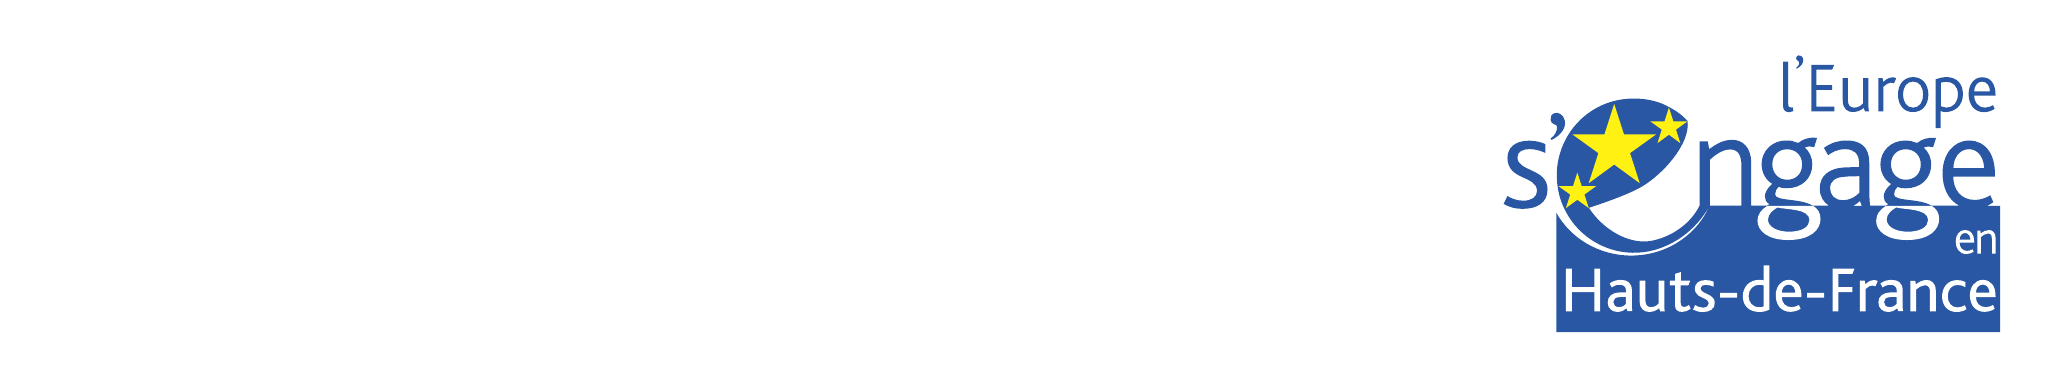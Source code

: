 \usetikzlibrary{svg.path}
\definecolor{eublue}{HTML}{2957a4}
\definecolor{euyellow}{HTML}{fff212}
\begin{tikzpicture}[x=1pt,y=1pt]
  \clip (-10,10) rectangle +(200,-120);
  \fill[eublue] svg{M 174.7 -54.37 C 175.56 -54 176.35 -53.54 176.95 -53.05 L 175.86 -50.57 C 174.47 -51.46 172.29 -52.25 170.27 -52.25 C 165.05 -52.25 162.47 -48.29 162.47 -43.79 H 177.54 V -42.93 C 177.54 -35.62 174.21 -30.8 168.16 -30.8 C 162.5 -30.8 158.6 -35.86 158.6 -42.67 C 158.6 -47.69 160.62 -52.32 164.69 -54.33 H 154.64 C 150.01 -51.56 141.08 -52.81 141.08 -50.3 C 141.08 -49.11 141.55 -48.35 142.27 -47.56 C 143.17 -47.92 144.16 -48.05 145.25 -48.05 C 150.74 -48.05 154.5 -44.52 154.5 -39.39 C 154.5 -36.91 153.51 -34.86 151.76 -33.28 C 152.75 -32.78 153.94 -32.88 155.2 -33.18 L 156.22 -29.91 C 153.28 -29.41 150.87 -30.47 149.64 -31.56 C 149.48 -31.72 149.35 -31.76 149.05 -31.59 C 147.89 -31 146.67 -30.8 144.92 -30.8 C 140.16 -30.8 136.16 -34.43 136.16 -39.36 C 136.16 -42.3 137.61 -45.08 140.03 -46.47 C 138.14 -48.05 137.35 -49.81 137.35 -50.93 C 137.35 -52.02 137.71 -53.11 139 -53.81 C 138.67 -53.97 138.37 -54.14 138.07 -54.33 H 132.46 C 132.26 -53.34 132.12 -51.26 132.12 -45.9 V -38.73 C 132.12 -32.72 128.55 -30.77 124.06 -30.77 C 121.08 -30.77 118.6 -31.43 115.76 -33.44 L 117.25 -36.09 C 118.51 -35.13 120.39 -33.91 123.43 -33.91 C 126.41 -33.91 128.49 -35.26 128.49 -39.26 V -40.35 L 123.7 -40.48 C 117.48 -40.68 114.24 -43.52 114.24 -48.15 C 114.24 -50.96 115.6 -53.11 117.55 -54.3 H 111.66 C 107.04 -51.52 98.11 -52.78 98.11 -50.27 C 98.11 -49.08 98.57 -48.32 99.3 -47.52 C 100.19 -47.89 101.18 -48.02 102.28 -48.02 C 107.76 -48.02 111.53 -44.48 111.53 -39.36 C 111.53 -36.88 110.54 -34.83 108.79 -33.24 C 109.78 -32.75 110.97 -32.85 112.23 -33.15 L 113.25 -29.87 C 110.31 -29.38 107.89 -30.43 106.7 -31.53 C 106.54 -31.69 106.41 -31.72 106.11 -31.56 C 104.95 -30.96 103.73 -30.77 101.98 -30.77 C 97.22 -30.77 93.22 -34.4 93.22 -39.33 C 93.22 -42.27 94.67 -45.05 97.09 -46.43 C 95.2 -48.02 94.41 -49.77 94.41 -50.9 C 94.41 -51.99 94.77 -53.08 96.06 -53.77 C 95.73 -53.94 95.43 -54.1 95.14 -54.3 H 89.45 V -38.83 C 89.45 -32.98 86.08 -30.53 82.67 -30.53 C 79.4 -30.53 77.05 -31.89 74.28 -33.91 L 73.78 -31.13 H 70.81 V -54.3 C 67.63 -60.71 61.15 -65.31 54.01 -66.9 C 45.45 -68.78 35.83 -62.9 30.78 -55.06 C 30.68 -54.9 30.81 -55.09 30.81 -55.09 S 43.3 -51.13 49.32 -47.79 C 57.25 -43.39 67.7 -31.89 66.44 -23.63 C 64.26 -21.54 62.94 -20.22 58.38 -17.97 C 53.39 -15.53 45.98 -14.8 39.44 -16.62 C 27.6 -19.92 19.73 -30.47 19.24 -42.1 V -44.42 C 19.27 -45.05 19.3 -45.67 19.37 -46.3 C 19.37 -46.37 19.4 -46.47 19.4 -46.53 C 19.4 -46.63 19.44 -46.76 19.44 -46.86 C 19.6 -48.19 19.83 -49.48 20.2 -50.8 C 20.23 -50.86 20.23 -50.93 20.26 -51 C 20.66 -52.42 21.16 -53.77 21.78 -55.09 C 21.78 -55.09 21.78 -55.13 21.82 -55.13 C 22.48 -56.55 23.24 -57.9 24.1 -59.16 C 24.13 -59.23 24.16 -59.26 24.2 -59.33 L 24.23 -59.36 C 24.79 -60.15 25.39 -60.95 26.02 -61.67 C 32.86 -69.57 43.9 -73.31 54.61 -70.3 C 60.92 -68.52 69.02 -63.99 74.41 -54.37 C 69.85 -64.91 58.87 -72.35 46.11 -72.35 C 34.38 -72.35 24.16 -66.07 19.04 -56.88 V -99.98 H 179.43 V -54.37 H 174.57 Z M 168.19 -33.91 C 171.76 -33.91 173.61 -37.44 173.61 -40.72 H 162.54 C 162.54 -36.98 164.72 -33.91 168.19 -33.91 Z M 139.96 -39.36 C 139.96 -36.09 142.14 -33.94 145.31 -33.94 C 148.45 -33.94 150.74 -36.12 150.74 -39.39 C 150.74 -42.96 148.39 -44.95 145.31 -44.95 C 142.14 -44.95 139.96 -42.6 139.96 -39.33 Z M 97.09 -39.36 C 97.09 -36.09 99.27 -33.94 102.44 -33.94 C 105.58 -33.94 107.86 -36.12 107.86 -39.39 C 107.86 -42.96 105.51 -44.95 102.44 -44.95 C 99.27 -44.95 97.09 -42.6 97.09 -39.33 Z M 123.89 -43.79 L 128.55 -43.66 V -49.64 C 127.46 -50.8 125.61 -52.32 122.54 -52.32 S 117.98 -50.37 117.98 -47.99 C 117.98 -45.41 119.66 -43.95 123.89 -43.82 Z M 128.75 -52.65 L 129.45 -54.37 H 126.31 C 127.3 -53.87 128.09 -53.28 128.75 -52.65 Z M 74.57 -54.37 V -37.67 C 76.43 -36.02 79 -34 81.88 -34 C 85.45 -34 85.95 -37.28 85.95 -40.22 V -54.33 H 74.57 Z M 22.08 -23.53 C 22.71 -26.14 20.73 -28.85 17.35 -30.57 C 17.06 -30.57 16.86 -30.34 16.96 -30.04 C 18.54 -29.15 19.54 -27 19.24 -25.71 C 19.07 -25.01 19.01 -25.18 18.28 -24.95 C 17.62 -24.75 17.09 -24.02 16.96 -23.39 C 16.73 -22.34 17.35 -21.11 18.54 -20.85 C 19.73 -20.55 21.52 -21.21 22.08 -23.53 Z M 6.97 -55.46 C 3.6 -55.46 1.55 -54.57 0 -53.67 L 1.39 -50.83 C 2.48 -51.52 4.53 -52.52 7.11 -52.52 C 9.98 -52.52 12.07 -51.23 12.07 -49.05 C 12.07 -43.26 1.39 -45.31 1.39 -37.05 C 1.39 -33.67 3.83 -30.83 9.19 -30.83 C 11.67 -30.83 13.55 -31.39 15.11 -32.09 V -35.26 C 13.45 -34.57 11.77 -33.87 9.35 -33.87 C 6.97 -33.87 4.99 -34.73 4.99 -36.85 C 4.99 -42.1 15.87 -40.78 15.87 -48.48 C 15.87 -53.41 11.8 -55.46 6.97 -55.46 Z M 108.23 -1.35 C 108.52 -2.63 107.56 -3.96 105.91 -4.82 C 105.75 -4.82 105.68 -4.68 105.71 -4.55 C 106.51 -4.12 107 -3.06 106.84 -2.4 C 106.77 -2.07 106.74 -2.14 106.37 -2.04 C 106.04 -1.94 105.78 -1.58 105.71 -1.28 C 105.58 -.75 105.91 -.16 106.51 -.02 S 107.96 -.22 108.26 -1.35 Z M 103.1 -20.52 C 101.61 -20.52 100.99 -19.56 100.99 -18.3 V -2.24 H 102.84 V -17.48 C 102.84 -18.63 103.1 -18.87 103.83 -18.87 C 103.96 -18.87 104.16 -18.87 104.46 -18.8 L 104.69 -20.15 C 104.13 -20.42 103.7 -20.55 103.1 -20.55 Z M 111.2 -20.25 V -3.46 H 119.43 L 118.7 -5.18 H 113.05 V -10.8 H 118.67 V -12.52 H 113.05 V -18.5 H 119.5 V -20.25 Z M 130.6 -20.25 L 130.11 -19 C 129.22 -19.76 127.83 -20.48 126.21 -20.48 S 122.54 -19.66 122.54 -16.25 V -8.19 H 124.39 V -16.09 C 124.39 -18.1 125.22 -18.9 126.74 -18.9 S 129.45 -17.94 129.94 -17.28 V -8.19 H 131.79 V -15.2 C 131.79 -19 131.86 -19.72 132.06 -20.25 H 130.57 Z M 141.05 -10.07 C 140.79 -9.97 140.42 -9.87 139.89 -9.87 C 139.17 -9.87 138.01 -10.47 137.25 -11.33 V -20.25 H 135.4 V -8.22 H 136.92 L 137.18 -9.61 C 138.84 -8.12 139.76 -7.92 140.62 -7.92 C 141.15 -7.92 141.61 -8.12 141.84 -8.29 L 141.05 -10.11 Z M 151.73 -19 C 150.8 -19.96 149.45 -20.48 147.93 -20.48 S 145.12 -19.99 144.19 -19 C 143.1 -17.87 142.5 -16.15 142.5 -14.17 S 143.1 -10.54 144.19 -9.41 C 145.15 -8.42 146.47 -7.86 147.96 -7.86 C 149.51 -7.86 150.8 -8.42 151.79 -9.41 C 152.85 -10.54 153.48 -12.19 153.48 -14.17 S 152.88 -17.84 151.76 -18.96 Z M 147.93 -9.48 C 145.64 -9.48 144.36 -11.3 144.36 -14.17 C 144.36 -17.01 145.71 -18.9 147.96 -18.9 S 151.56 -17.01 151.56 -14.17 S 150.27 -9.48 147.96 -9.48 Z M 159.96 -20.52 C 159.07 -20.52 158.47 -20.35 157.94 -20.12 V -26.27 H 156.09 V -8.68 C 156.92 -8.42 158.31 -7.86 160.02 -7.86 C 163.66 -7.86 165.97 -10.2 165.97 -14.04 C 165.97 -18.24 162.93 -20.45 159.92 -20.45 Z M 160.02 -9.58 C 159.16 -9.58 158.5 -9.71 157.97 -9.87 V -18.4 C 158.64 -18.7 159.13 -18.9 159.92 -18.9 C 162.44 -18.9 164.16 -17.08 164.16 -14.11 C 164.16 -10.93 162.24 -9.58 160.06 -9.58 Z M 170.01 -14.53 C 170.01 -16.82 171.33 -18.87 174.01 -18.87 C 175.03 -18.87 176.16 -18.47 176.85 -18.01 L 177.41 -19.29 C 176.55 -20.02 175.03 -20.52 173.61 -20.52 C 169.84 -20.52 168.02 -17.44 168.02 -14.01 C 168.02 -10.5 170.01 -7.92 172.92 -7.92 C 176.02 -7.92 177.74 -10.4 177.74 -14.14 V -14.57 H 170.04 Z M 172.95 -9.48 C 171.16 -9.48 170.04 -11.06 170.04 -12.98 H 175.73 C 175.73 -11.3 174.77 -9.48 172.95 -9.48 Z};
  \fill[white] svg{M 91.73 -59.72 C 91.73 -63.59 95.7 -66.73 102.8 -66.73 C 111 -66.73 114.51 -62.99 114.51 -59.13 C 114.51 -56.81 113.42 -55.36 111.8 -54.37 H 95.3 C 93.15 -55.69 91.73 -57.44 91.73 -59.72 Z M 98.9 -54.96 C 101.98 -55.82 110.51 -55.26 110.51 -59.49 C 110.51 -62.04 107.73 -63.72 103.1 -63.72 C 98.54 -63.72 95.53 -61.77 95.53 -59.36 C 95.53 -57.11 97.61 -55.79 98.9 -55 Z M 134.6 -59.72 C 134.6 -63.59 138.57 -66.73 145.68 -66.73 C 153.88 -66.73 157.38 -62.99 157.38 -59.13 C 157.38 -56.81 156.29 -55.36 154.67 -54.37 H 138.17 C 136.03 -55.69 134.64 -57.44 134.64 -59.72 Z M 141.78 -54.96 C 144.85 -55.82 153.38 -55.26 153.38 -59.49 C 153.38 -62.04 150.6 -63.72 145.98 -63.72 C 141.41 -63.72 138.41 -61.77 138.41 -59.36 C 138.41 -57.11 140.49 -55.79 141.78 -55 Z};
  \fill[euyellow] svg{M 55.6 -31.72 L 59.73 -28.68 L 63.86 -31.72 L 62.28 -26.83 L 66.48 -23.82 H 61.32 L 59.73 -18.87 L 58.15 -23.82 H 52.96 L 57.15 -26.83 Z M 22.51 -55.19 L 26.64 -52.19 L 30.78 -55.19 L 29.19 -50.3 L 33.39 -47.29 H 28.23 L 26.64 -42.37 L 25.06 -47.29 H 19.87 L 24.06 -50.3 Z};
  \fill[euyellow] svg{M 30.74 -46.2 L 39.96 -39.46 L 49.19 -46.2 L 45.68 -35.33 L 55.07 -28.58 H 43.5 L 39.96 -17.54 L 36.43 -28.58 H 24.89 L 34.25 -35.33 Z};
  \fill[white] svg{M 164.75 -67.69 C 164.75 -69.28 165.68 -70.66 167.49 -70.66 C 168.19 -70.66 168.98 -70.4 169.45 -70.07 L 169.84 -70.96 C 169.25 -71.46 168.19 -71.79 167.23 -71.79 C 164.65 -71.79 163.36 -69.67 163.36 -67.29 C 163.36 -64.88 164.72 -63.09 166.73 -63.09 C 168.88 -63.09 170.04 -64.78 170.04 -67.36 V -67.66 H 164.72 Z M 166.77 -64.18 C 165.54 -64.18 164.78 -65.28 164.78 -66.6 H 168.68 C 168.68 -65.44 168.02 -64.18 166.77 -64.18 Z M 176.49 -71.62 V -66.53 C 176.49 -65.51 176.32 -64.35 175.06 -64.35 C 174.04 -64.35 173.15 -65.08 172.49 -65.64 V -71.62 H 171.2 V -63.33 H 172.25 L 172.42 -64.32 C 173.41 -63.59 174.24 -63.13 175.4 -63.13 C 176.59 -63.13 177.78 -63.99 177.78 -66.07 V -71.66 H 176.49 Z};
  \fill[white] svg{M 32.76 -92.48 V -85.57 H 24.63 V -92.48 H 22.54 V -77.08 H 24.63 V -83.75 H 32.76 V -77.08 H 34.84 V -92.48 Z M 44.82 -92.48 L 44.39 -91.42 C 44.03 -91.75 43.6 -92.05 43.04 -92.32 C 42.51 -92.58 41.85 -92.71 41.06 -92.71 C 40.59 -92.71 40.13 -92.65 39.73 -92.48 C 39.3 -92.32 38.94 -92.08 38.64 -91.79 S 38.08 -91.13 37.88 -90.7 S 37.62 -89.8 37.62 -89.27 C 37.62 -88.15 38.01 -87.29 38.77 -86.66 S 40.66 -85.7 42.11 -85.67 L 44.26 -85.61 V -85.18 C 44.26 -84.32 44.03 -83.72 43.6 -83.39 S 42.61 -82.89 41.95 -82.89 C 41.25 -82.89 40.69 -82.99 40.23 -83.23 C 39.77 -83.42 39.37 -83.65 39.07 -83.85 L 38.31 -82.43 C 39.01 -81.94 39.67 -81.57 40.33 -81.41 C 40.96 -81.24 41.65 -81.14 42.38 -81.14 C 42.94 -81.14 43.5 -81.21 43.96 -81.34 C 44.46 -81.47 44.89 -81.7 45.22 -82 C 45.58 -82.3 45.85 -82.7 46.05 -83.19 S 46.34 -84.28 46.34 -84.98 V -90.3 C 46.34 -90.73 46.38 -91.09 46.38 -91.39 C 46.41 -91.69 46.41 -91.92 46.44 -92.05 C 46.48 -92.22 46.51 -92.35 46.54 -92.45 H 44.82 Z M 44.23 -87.26 L 42.21 -87.32 C 41.29 -87.36 40.63 -87.52 40.23 -87.82 S 39.63 -88.55 39.63 -89.11 C 39.63 -89.64 39.8 -90.07 40.13 -90.43 S 40.99 -90.96 41.65 -90.96 S 42.84 -90.83 43.24 -90.6 S 43.96 -90.13 44.2 -89.87 V -87.19 Z M 56.59 -92.48 L 56.16 -91.36 C 55.77 -91.72 55.27 -92.02 54.64 -92.32 C 54.05 -92.58 53.35 -92.71 52.63 -92.71 C 52.26 -92.71 51.86 -92.65 51.47 -92.55 C 51.07 -92.41 50.67 -92.22 50.34 -91.92 S 49.72 -91.22 49.48 -90.7 S 49.15 -89.51 49.15 -88.71 V -81.44 H 51.24 V -88.55 C 51.24 -89.37 51.4 -90 51.77 -90.4 S 52.63 -90.99 53.32 -90.99 C 53.62 -90.99 53.91 -90.96 54.21 -90.86 C 54.48 -90.76 54.74 -90.66 54.97 -90.53 S 55.4 -90.27 55.57 -90.13 S 55.9 -89.84 56 -89.7 V -81.44 H 58.05 V -90.17 C 58.05 -90.63 58.08 -91.03 58.08 -91.32 C 58.11 -91.62 58.11 -91.85 58.15 -92.05 C 58.18 -92.22 58.21 -92.38 58.24 -92.48 H 56.56 Z M 66.08 -92.41 C 65.52 -92.61 64.96 -92.71 64.46 -92.71 C 63.6 -92.71 62.94 -92.48 62.54 -92.05 S 61.95 -91.03 61.95 -90.3 V -83.09 H 60.1 V -81.44 H 61.95 V -78.96 L 64.03 -78.3 V -81.44 H 67.43 L 66.74 -83.09 H 64 V -89.61 C 64 -90.5 64.36 -90.93 65.09 -90.93 C 65.45 -90.93 65.81 -90.86 66.18 -90.7 C 66.51 -90.53 66.81 -90.37 67 -90.2 L 67.6 -91.59 C 67.14 -91.92 66.61 -92.22 66.05 -92.41 Z M 75.96 -90.93 C 75.73 -91.36 75.43 -91.69 75.04 -91.95 S 74.18 -92.41 73.68 -92.55 C 73.15 -92.68 72.59 -92.75 72 -92.75 C 71.17 -92.75 70.44 -92.65 69.88 -92.45 S 68.86 -92.05 68.46 -91.82 L 69.19 -90.27 C 69.48 -90.46 69.88 -90.66 70.38 -90.86 C 70.84 -91.06 71.4 -91.16 71.96 -91.16 C 72.62 -91.16 73.15 -91.03 73.55 -90.76 S 74.14 -90.13 74.14 -89.67 C 74.14 -89.27 74.01 -88.94 73.78 -88.68 C 73.52 -88.41 73.22 -88.22 72.86 -88.02 S 72.06 -87.65 71.63 -87.46 C 71.2 -87.29 70.81 -87.06 70.41 -86.8 C 70.05 -86.53 69.72 -86.2 69.48 -85.8 C 69.22 -85.41 69.12 -84.88 69.12 -84.25 C 69.12 -83.82 69.19 -83.42 69.35 -83.06 S 69.75 -82.37 70.08 -82.1 C 70.41 -81.8 70.81 -81.61 71.27 -81.44 C 71.76 -81.27 72.33 -81.21 72.95 -81.21 S 74.11 -81.27 74.61 -81.37 C 75.07 -81.47 75.5 -81.64 75.9 -81.8 V -83.59 C 75.47 -83.42 75.04 -83.26 74.57 -83.13 S 73.62 -82.93 73.02 -82.93 C 72.46 -82.93 72.03 -83.03 71.67 -83.23 S 71.14 -83.75 71.14 -84.18 C 71.14 -84.55 71.27 -84.84 71.53 -85.11 C 71.8 -85.34 72.1 -85.54 72.49 -85.74 C 72.86 -85.94 73.29 -86.1 73.71 -86.3 C 74.18 -86.5 74.57 -86.73 74.94 -86.99 S 75.63 -87.59 75.9 -87.99 S 76.29 -88.91 76.29 -89.51 S 76.19 -90.6 75.96 -91.03 Z M 78.24 -87.59 V -85.84 H 84.39 V -87.59 Z M 94.47 -92.48 C 93.85 -92.65 93.09 -92.71 92.26 -92.71 C 91.47 -92.71 90.71 -92.58 90.01 -92.35 S 88.69 -91.75 88.16 -91.29 S 87.23 -90.23 86.9 -89.54 C 86.61 -88.84 86.44 -88.02 86.44 -87.06 C 86.44 -86.2 86.57 -85.41 86.87 -84.68 S 87.57 -83.32 88.09 -82.8 S 89.25 -81.87 89.95 -81.57 S 91.43 -81.14 92.26 -81.14 C 92.62 -81.14 92.92 -81.14 93.18 -81.18 S 93.68 -81.24 93.91 -81.31 V -75.92 H 95.99 V -91.89 C 95.6 -92.12 95.07 -92.28 94.44 -92.45 Z M 93.95 -83.13 C 93.71 -83.06 93.52 -82.99 93.28 -82.96 S 92.76 -82.89 92.36 -82.89 C 91.83 -82.89 91.33 -82.99 90.87 -83.19 S 89.98 -83.65 89.65 -83.99 C 89.28 -84.35 89.02 -84.78 88.82 -85.27 S 88.52 -86.37 88.52 -86.96 C 88.52 -88.12 88.85 -89.11 89.52 -89.87 S 91.17 -90.99 92.52 -90.99 C 92.79 -90.99 93.05 -90.96 93.32 -90.93 S 93.78 -90.83 93.95 -90.73 Z M 100.52 -87.42 C 100.52 -87.92 100.59 -88.38 100.75 -88.81 S 101.15 -89.61 101.45 -89.94 S 102.11 -90.53 102.54 -90.7 C 102.97 -90.89 103.47 -90.99 104.03 -90.99 C 104.52 -90.99 104.99 -90.93 105.45 -90.76 C 105.91 -90.63 106.34 -90.43 106.7 -90.2 L 107.3 -91.56 C 106.8 -91.92 106.24 -92.18 105.58 -92.38 S 104.26 -92.68 103.63 -92.68 C 102.74 -92.68 101.94 -92.51 101.28 -92.18 S 100.06 -91.42 99.63 -90.89 S 98.87 -89.74 98.67 -89.01 C 98.47 -88.32 98.34 -87.56 98.34 -86.76 S 98.44 -85.24 98.67 -84.55 S 99.2 -83.26 99.63 -82.76 C 100.06 -82.23 100.52 -81.84 101.12 -81.57 C 101.68 -81.27 102.34 -81.14 103.04 -81.14 C 103.76 -81.14 104.39 -81.27 104.95 -81.54 S 106.01 -82.2 106.41 -82.7 S 107.1 -83.79 107.3 -84.48 S 107.6 -85.97 107.6 -86.83 V -87.36 H 100.52 Z M 105.25 -84.71 C 105.15 -84.35 104.99 -84.05 104.82 -83.75 C 104.62 -83.46 104.39 -83.26 104.06 -83.09 C 103.76 -82.93 103.4 -82.83 103 -82.83 S 102.28 -82.89 101.98 -83.06 S 101.42 -83.42 101.18 -83.69 S 100.79 -84.28 100.69 -84.65 C 100.56 -85.01 100.52 -85.37 100.52 -85.77 H 105.42 C 105.42 -85.41 105.35 -85.04 105.25 -84.71 Z M 109.68 -87.59 V -85.84 H 115.83 V -87.59 Z M 126.04 -78.93 H 120.92 V -83.75 H 126.01 V -85.57 H 120.92 V -92.48 H 118.87 V -77.08 H 126.77 Z M 134.31 -83.42 C 133.98 -83.26 133.61 -83.16 133.22 -83.16 C 132.85 -83.16 132.46 -83.26 132.09 -83.46 C 131.7 -83.65 131.3 -83.95 130.84 -84.38 V -92.48 H 128.75 V -81.44 H 130.47 L 130.77 -82.7 C 131.46 -82.07 132.03 -81.67 132.49 -81.47 S 133.38 -81.18 133.81 -81.18 C 134.11 -81.18 134.37 -81.21 134.6 -81.31 C 134.84 -81.37 135 -81.47 135.17 -81.57 L 134.34 -83.49 Z M 142.64 -92.48 L 142.21 -91.42 C 141.84 -91.75 141.41 -92.05 140.85 -92.32 C 140.32 -92.58 139.66 -92.71 138.87 -92.71 C 138.41 -92.71 137.94 -92.65 137.55 -92.48 C 137.12 -92.32 136.75 -92.08 136.46 -91.79 S 135.89 -91.13 135.69 -90.7 S 135.43 -89.8 135.43 -89.27 C 135.43 -88.15 135.83 -87.29 136.59 -86.66 S 138.47 -85.7 139.93 -85.67 L 142.07 -85.61 V -85.18 C 142.07 -84.32 141.84 -83.72 141.41 -83.39 S 140.42 -82.89 139.79 -82.89 C 139.1 -82.89 138.54 -82.99 138.07 -83.23 C 137.61 -83.42 137.22 -83.65 136.92 -83.85 L 136.16 -82.43 C 136.85 -81.94 137.51 -81.57 138.17 -81.41 C 138.8 -81.24 139.5 -81.14 140.22 -81.14 C 140.79 -81.14 141.35 -81.21 141.81 -81.34 C 142.31 -81.47 142.74 -81.7 143.07 -82 C 143.43 -82.3 143.69 -82.7 143.89 -83.19 S 144.19 -84.28 144.19 -84.98 V -90.3 C 144.19 -90.73 144.22 -91.09 144.22 -91.39 C 144.26 -91.69 144.26 -91.92 144.29 -92.05 C 144.32 -92.22 144.36 -92.35 144.39 -92.45 H 142.67 Z M 142.04 -87.26 L 140.03 -87.32 C 139.1 -87.36 138.44 -87.52 138.04 -87.82 S 137.45 -88.55 137.45 -89.11 C 137.45 -89.64 137.61 -90.07 137.94 -90.43 S 138.8 -90.96 139.46 -90.96 S 140.65 -90.83 141.05 -90.6 S 141.78 -90.13 142.01 -89.87 V -87.19 Z M 154.07 -92.48 V -85.77 C 154.07 -85.44 154.04 -85.11 154.01 -84.81 C 153.97 -84.48 153.88 -84.18 153.78 -83.92 C 153.64 -83.65 153.48 -83.42 153.21 -83.29 C 152.98 -83.13 152.65 -83.06 152.26 -83.06 C 151.66 -83.06 151.07 -83.23 150.54 -83.56 C 149.98 -83.89 149.48 -84.22 149.05 -84.61 V -92.51 H 146.97 V -81.47 H 148.72 L 148.98 -82.73 C 149.61 -82.27 150.24 -81.9 150.83 -81.61 C 151.43 -81.34 152.12 -81.18 152.88 -81.18 C 153.28 -81.18 153.68 -81.24 154.07 -81.37 S 154.8 -81.74 155.13 -82.07 C 155.43 -82.4 155.69 -82.8 155.89 -83.29 S 156.16 -84.38 156.16 -85.08 V -92.48 Z M 165.78 -92.38 C 165.15 -92.61 164.45 -92.75 163.69 -92.75 C 162.83 -92.75 162.07 -92.58 161.41 -92.28 S 160.22 -91.56 159.76 -91.06 C 159.33 -90.53 159 -89.94 158.77 -89.27 C 158.54 -88.58 158.44 -87.85 158.44 -87.09 C 158.44 -86.3 158.57 -85.54 158.8 -84.84 S 159.4 -83.52 159.86 -82.96 C 160.32 -82.43 160.92 -81.97 161.61 -81.67 C 162.31 -81.34 163.1 -81.21 163.99 -81.21 C 164.59 -81.21 165.11 -81.27 165.61 -81.41 S 166.54 -81.7 166.9 -81.94 L 166.87 -83.79 C 166.5 -83.52 166.11 -83.32 165.61 -83.19 C 165.15 -83.03 164.59 -82.96 164.02 -82.96 S 163 -83.06 162.54 -83.26 C 162.11 -83.46 161.74 -83.75 161.41 -84.12 C 161.11 -84.48 160.88 -84.91 160.72 -85.41 S 160.49 -86.43 160.49 -87.03 C 160.49 -87.59 160.55 -88.12 160.72 -88.61 S 161.11 -89.54 161.38 -89.9 C 161.68 -90.27 162.04 -90.53 162.47 -90.76 C 162.9 -90.96 163.4 -91.09 163.96 -91.09 S 165.05 -91.03 165.48 -90.86 S 166.3 -90.5 166.67 -90.3 L 167.26 -91.72 C 166.83 -92.02 166.3 -92.25 165.68 -92.48 Z M 170.67 -87.42 C 170.67 -87.92 170.73 -88.38 170.9 -88.81 S 171.3 -89.61 171.59 -89.94 S 172.25 -90.53 172.68 -90.7 C 173.11 -90.89 173.61 -90.99 174.17 -90.99 C 174.67 -90.99 175.13 -90.93 175.59 -90.76 C 176.06 -90.63 176.49 -90.43 176.85 -90.2 L 177.44 -91.56 C 176.95 -91.92 176.39 -92.18 175.73 -92.38 S 174.4 -92.68 173.78 -92.68 C 172.88 -92.68 172.09 -92.51 171.43 -92.18 S 170.21 -91.42 169.78 -90.89 S 169.02 -89.74 168.82 -89.01 C 168.62 -88.32 168.49 -87.56 168.49 -86.76 S 168.59 -85.24 168.82 -84.55 S 169.35 -83.26 169.78 -82.76 C 170.21 -82.23 170.67 -81.84 171.26 -81.57 C 171.83 -81.27 172.49 -81.14 173.18 -81.14 C 173.91 -81.14 174.54 -81.27 175.1 -81.54 S 176.16 -82.2 176.55 -82.7 S 177.25 -83.79 177.44 -84.48 S 177.74 -85.97 177.74 -86.83 V -87.36 H 170.67 Z M 175.4 -84.71 C 175.3 -84.35 175.13 -84.05 174.97 -83.75 C 174.77 -83.46 174.54 -83.26 174.21 -83.09 C 173.91 -82.93 173.54 -82.83 173.15 -82.83 S 172.42 -82.89 172.12 -83.06 S 171.56 -83.42 171.33 -83.69 S 170.93 -84.28 170.83 -84.65 C 170.7 -85.01 170.67 -85.37 170.67 -85.77 H 175.56 C 175.56 -85.41 175.49 -85.04 175.4 -84.71 Z};
\end{tikzpicture}

